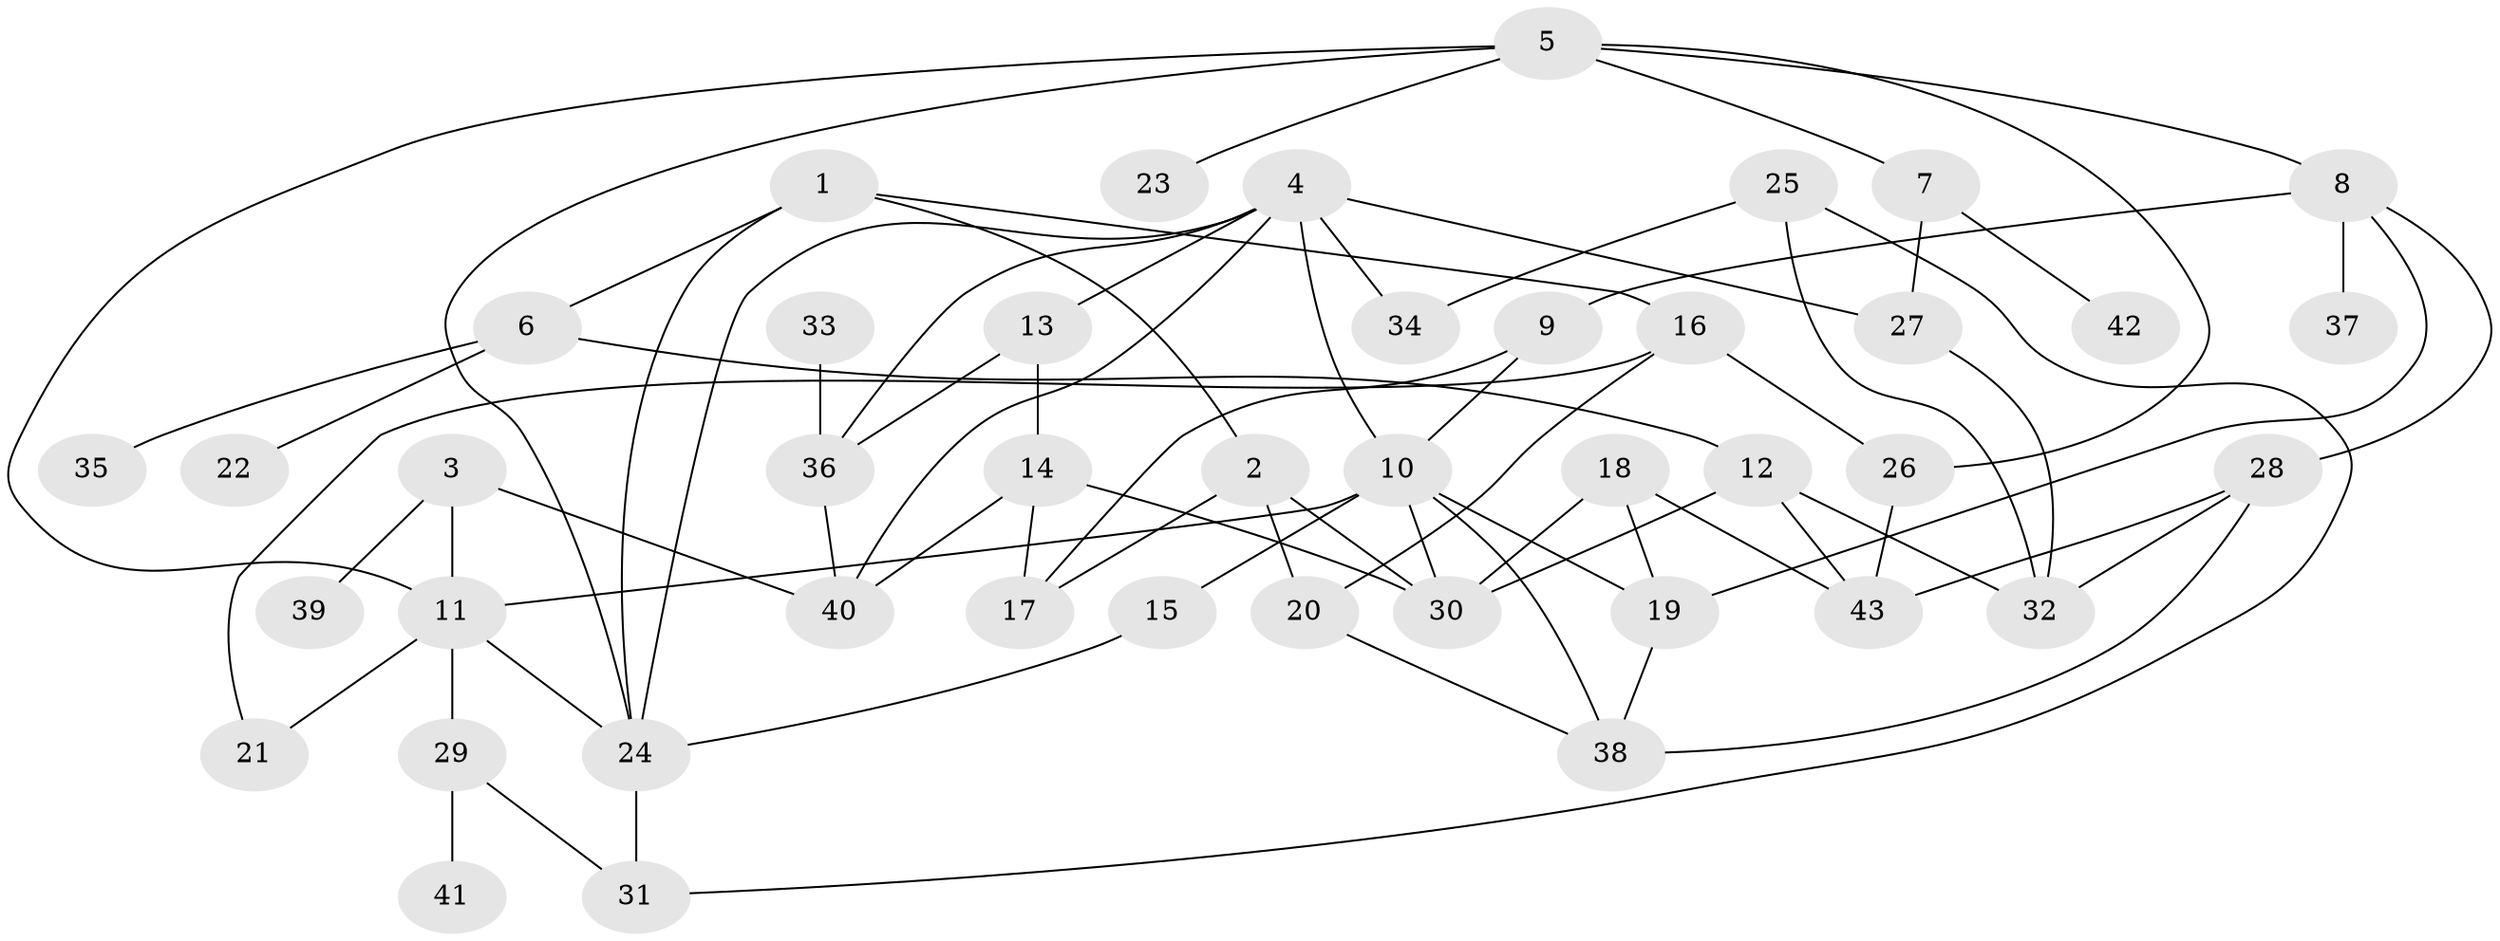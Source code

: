 // original degree distribution, {6: 0.023255813953488372, 5: 0.05813953488372093, 4: 0.1511627906976744, 3: 0.3023255813953488, 7: 0.023255813953488372, 2: 0.2441860465116279, 1: 0.19767441860465115}
// Generated by graph-tools (version 1.1) at 2025/01/03/09/25 03:01:01]
// undirected, 43 vertices, 72 edges
graph export_dot {
graph [start="1"]
  node [color=gray90,style=filled];
  1;
  2;
  3;
  4;
  5;
  6;
  7;
  8;
  9;
  10;
  11;
  12;
  13;
  14;
  15;
  16;
  17;
  18;
  19;
  20;
  21;
  22;
  23;
  24;
  25;
  26;
  27;
  28;
  29;
  30;
  31;
  32;
  33;
  34;
  35;
  36;
  37;
  38;
  39;
  40;
  41;
  42;
  43;
  1 -- 2 [weight=1.0];
  1 -- 6 [weight=1.0];
  1 -- 16 [weight=1.0];
  1 -- 24 [weight=1.0];
  2 -- 17 [weight=1.0];
  2 -- 20 [weight=1.0];
  2 -- 30 [weight=1.0];
  3 -- 11 [weight=1.0];
  3 -- 39 [weight=1.0];
  3 -- 40 [weight=1.0];
  4 -- 10 [weight=2.0];
  4 -- 13 [weight=1.0];
  4 -- 24 [weight=1.0];
  4 -- 27 [weight=1.0];
  4 -- 34 [weight=2.0];
  4 -- 36 [weight=1.0];
  4 -- 40 [weight=1.0];
  5 -- 7 [weight=1.0];
  5 -- 8 [weight=1.0];
  5 -- 11 [weight=1.0];
  5 -- 23 [weight=1.0];
  5 -- 24 [weight=1.0];
  5 -- 26 [weight=1.0];
  6 -- 12 [weight=1.0];
  6 -- 22 [weight=1.0];
  6 -- 35 [weight=1.0];
  7 -- 27 [weight=1.0];
  7 -- 42 [weight=1.0];
  8 -- 9 [weight=1.0];
  8 -- 19 [weight=1.0];
  8 -- 28 [weight=1.0];
  8 -- 37 [weight=1.0];
  9 -- 10 [weight=1.0];
  9 -- 17 [weight=1.0];
  10 -- 11 [weight=1.0];
  10 -- 15 [weight=1.0];
  10 -- 19 [weight=1.0];
  10 -- 30 [weight=2.0];
  10 -- 38 [weight=1.0];
  11 -- 21 [weight=1.0];
  11 -- 24 [weight=1.0];
  11 -- 29 [weight=2.0];
  12 -- 30 [weight=1.0];
  12 -- 32 [weight=1.0];
  12 -- 43 [weight=1.0];
  13 -- 14 [weight=1.0];
  13 -- 36 [weight=1.0];
  14 -- 17 [weight=1.0];
  14 -- 30 [weight=1.0];
  14 -- 40 [weight=1.0];
  15 -- 24 [weight=1.0];
  16 -- 20 [weight=1.0];
  16 -- 21 [weight=1.0];
  16 -- 26 [weight=1.0];
  18 -- 19 [weight=1.0];
  18 -- 30 [weight=1.0];
  18 -- 43 [weight=1.0];
  19 -- 38 [weight=1.0];
  20 -- 38 [weight=1.0];
  24 -- 31 [weight=1.0];
  25 -- 31 [weight=1.0];
  25 -- 32 [weight=1.0];
  25 -- 34 [weight=1.0];
  26 -- 43 [weight=1.0];
  27 -- 32 [weight=1.0];
  28 -- 32 [weight=1.0];
  28 -- 38 [weight=1.0];
  28 -- 43 [weight=1.0];
  29 -- 31 [weight=1.0];
  29 -- 41 [weight=1.0];
  33 -- 36 [weight=1.0];
  36 -- 40 [weight=1.0];
}
